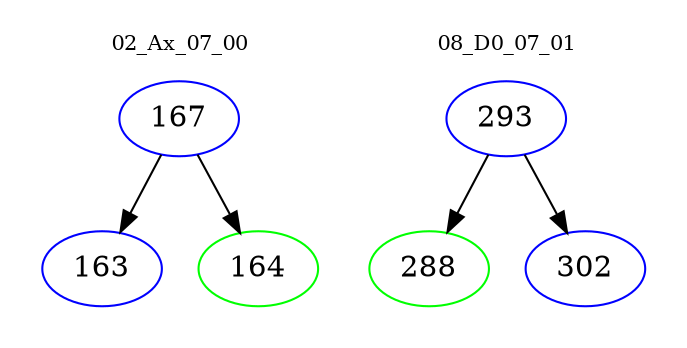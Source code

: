 digraph{
subgraph cluster_0 {
color = white
label = "02_Ax_07_00";
fontsize=10;
T0_167 [label="167", color="blue"]
T0_167 -> T0_163 [color="black"]
T0_163 [label="163", color="blue"]
T0_167 -> T0_164 [color="black"]
T0_164 [label="164", color="green"]
}
subgraph cluster_1 {
color = white
label = "08_D0_07_01";
fontsize=10;
T1_293 [label="293", color="blue"]
T1_293 -> T1_288 [color="black"]
T1_288 [label="288", color="green"]
T1_293 -> T1_302 [color="black"]
T1_302 [label="302", color="blue"]
}
}
